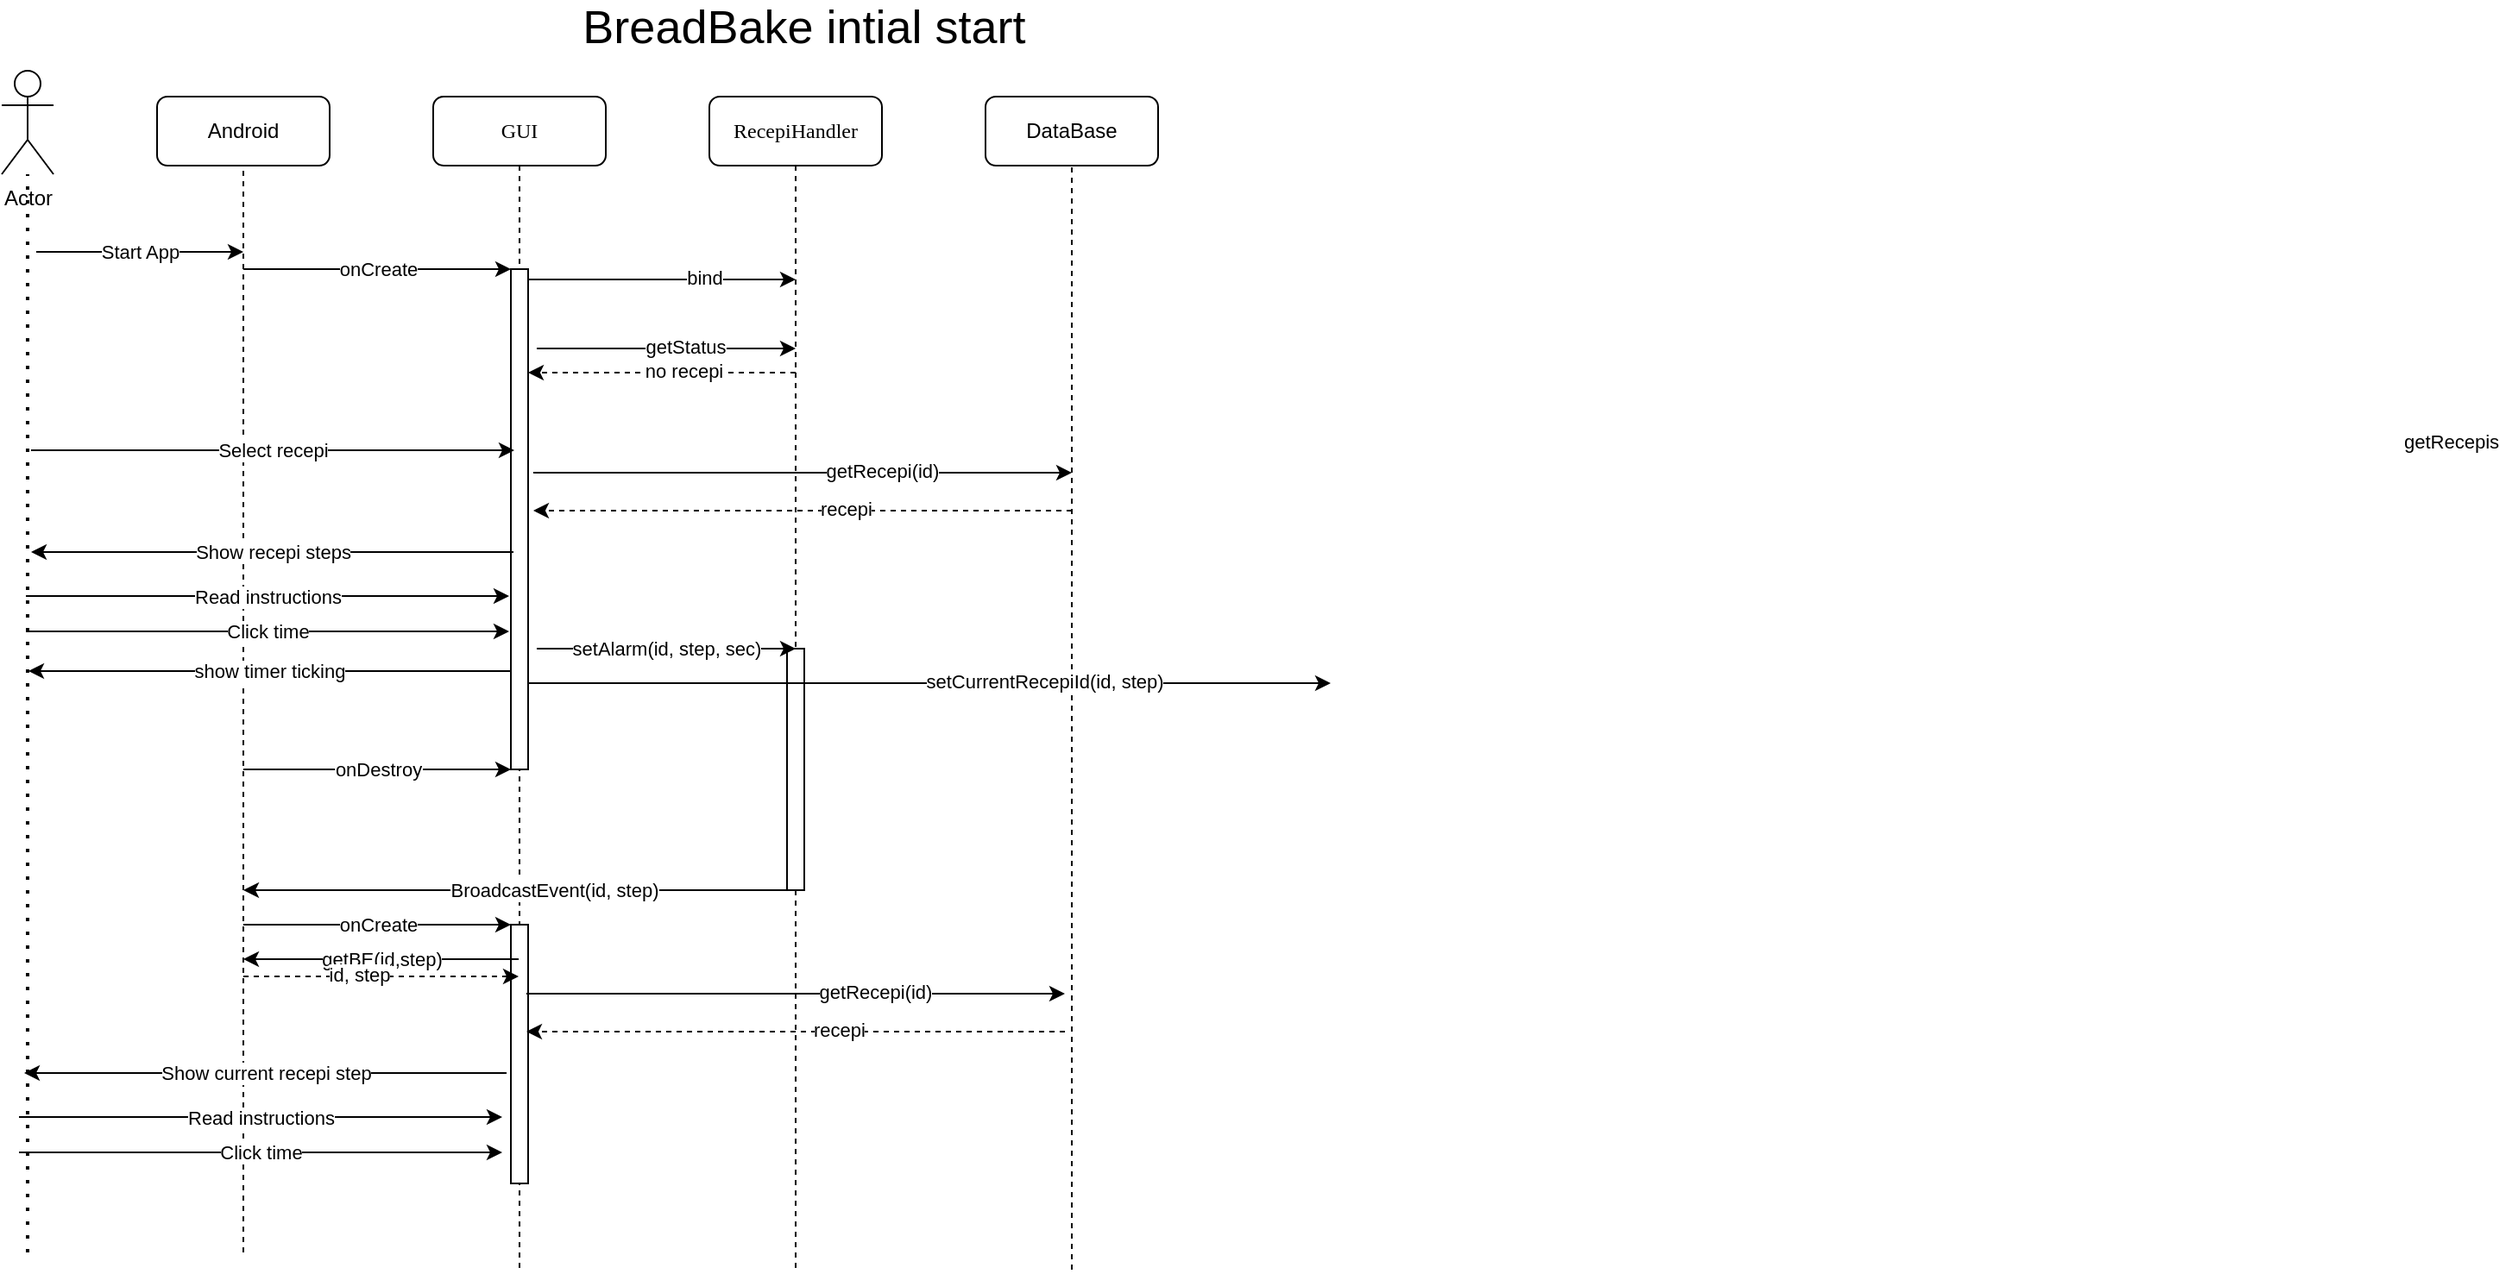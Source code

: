<mxfile version="13.7.3" type="device"><diagram name="Page-1" id="13e1069c-82ec-6db2-03f1-153e76fe0fe0"><mxGraphModel dx="922" dy="713" grid="1" gridSize="10" guides="1" tooltips="1" connect="1" arrows="1" fold="1" page="1" pageScale="1" pageWidth="1169" pageHeight="827" background="#ffffff" math="0" shadow="0"><root><mxCell id="0"/><mxCell id="1" parent="0"/><mxCell id="7baba1c4bc27f4b0-2" value="RecepiHandler" style="shape=umlLifeline;perimeter=lifelinePerimeter;whiteSpace=wrap;html=1;container=1;collapsible=0;recursiveResize=0;outlineConnect=0;rounded=1;shadow=0;comic=0;labelBackgroundColor=none;strokeWidth=1;fontFamily=Verdana;fontSize=12;align=center;" parent="1" vertex="1"><mxGeometry x="440" y="80" width="100" height="680" as="geometry"/></mxCell><mxCell id="XLxpQrC9Tn5_D9pjepuu-20" value="" style="html=1;points=[];perimeter=orthogonalPerimeter;rounded=0;shadow=0;comic=0;labelBackgroundColor=none;strokeWidth=1;fontFamily=Verdana;fontSize=12;align=center;" parent="7baba1c4bc27f4b0-2" vertex="1"><mxGeometry x="45" y="320" width="10" height="140" as="geometry"/></mxCell><mxCell id="7baba1c4bc27f4b0-8" value="GUI" style="shape=umlLifeline;perimeter=lifelinePerimeter;whiteSpace=wrap;html=1;container=1;collapsible=0;recursiveResize=0;outlineConnect=0;rounded=1;shadow=0;comic=0;labelBackgroundColor=none;strokeWidth=1;fontFamily=Verdana;fontSize=12;align=center;" parent="1" vertex="1"><mxGeometry x="280" y="80" width="100" height="680" as="geometry"/></mxCell><mxCell id="7baba1c4bc27f4b0-9" value="" style="html=1;points=[];perimeter=orthogonalPerimeter;rounded=0;shadow=0;comic=0;labelBackgroundColor=none;strokeWidth=1;fontFamily=Verdana;fontSize=12;align=center;" parent="7baba1c4bc27f4b0-8" vertex="1"><mxGeometry x="45" y="100" width="10" height="290" as="geometry"/></mxCell><mxCell id="N0frrICuxwoI7c-cX89E-6" value="" style="endArrow=classic;html=1;" edge="1" parent="7baba1c4bc27f4b0-8"><mxGeometry width="50" height="50" relative="1" as="geometry"><mxPoint x="210" y="460" as="sourcePoint"/><mxPoint x="-110" y="460" as="targetPoint"/><Array as="points"><mxPoint x="170" y="460"/><mxPoint x="150" y="460"/><mxPoint x="140" y="460"/><mxPoint x="10" y="460"/></Array></mxGeometry></mxCell><mxCell id="N0frrICuxwoI7c-cX89E-7" value="BroadcastEvent(id, step)" style="edgeLabel;html=1;align=center;verticalAlign=middle;resizable=0;points=[];" vertex="1" connectable="0" parent="N0frrICuxwoI7c-cX89E-6"><mxGeometry x="-0.494" y="2" relative="1" as="geometry"><mxPoint x="-59" y="-2" as="offset"/></mxGeometry></mxCell><mxCell id="XLxpQrC9Tn5_D9pjepuu-1" value="Actor" style="shape=umlActor;verticalLabelPosition=bottom;verticalAlign=top;html=1;outlineConnect=0;" parent="1" vertex="1"><mxGeometry x="30" y="65" width="30" height="60" as="geometry"/></mxCell><mxCell id="XLxpQrC9Tn5_D9pjepuu-2" value="" style="endArrow=none;dashed=1;html=1;dashPattern=1 3;strokeWidth=2;" parent="1" target="XLxpQrC9Tn5_D9pjepuu-1" edge="1"><mxGeometry width="50" height="50" relative="1" as="geometry"><mxPoint x="45" y="750" as="sourcePoint"/><mxPoint x="90" y="320" as="targetPoint"/></mxGeometry></mxCell><mxCell id="XLxpQrC9Tn5_D9pjepuu-3" value="Android" style="rounded=1;whiteSpace=wrap;html=1;" parent="1" vertex="1"><mxGeometry x="120" y="80" width="100" height="40" as="geometry"/></mxCell><mxCell id="XLxpQrC9Tn5_D9pjepuu-4" value="" style="endArrow=none;dashed=1;html=1;entryX=0.5;entryY=1;entryDx=0;entryDy=0;" parent="1" target="XLxpQrC9Tn5_D9pjepuu-3" edge="1"><mxGeometry width="50" height="50" relative="1" as="geometry"><mxPoint x="170" y="750" as="sourcePoint"/><mxPoint x="570" y="260" as="targetPoint"/></mxGeometry></mxCell><mxCell id="XLxpQrC9Tn5_D9pjepuu-5" value="Start App" style="endArrow=classic;html=1;" parent="1" edge="1"><mxGeometry width="50" height="50" relative="1" as="geometry"><mxPoint x="50" y="170" as="sourcePoint"/><mxPoint x="170" y="170" as="targetPoint"/></mxGeometry></mxCell><mxCell id="XLxpQrC9Tn5_D9pjepuu-6" value="onCreate" style="endArrow=classic;html=1;entryX=0;entryY=0;entryDx=0;entryDy=0;entryPerimeter=0;" parent="1" target="7baba1c4bc27f4b0-9" edge="1"><mxGeometry width="50" height="50" relative="1" as="geometry"><mxPoint x="170" y="180" as="sourcePoint"/><mxPoint x="320" y="182" as="targetPoint"/></mxGeometry></mxCell><mxCell id="XLxpQrC9Tn5_D9pjepuu-8" value="BreadBake intial start" style="text;html=1;strokeColor=none;fillColor=none;align=center;verticalAlign=middle;whiteSpace=wrap;rounded=0;fontSize=27;" parent="1" vertex="1"><mxGeometry x="350" y="30" width="290" height="20" as="geometry"/></mxCell><mxCell id="XLxpQrC9Tn5_D9pjepuu-9" value="DataBase" style="rounded=1;whiteSpace=wrap;html=1;" parent="1" vertex="1"><mxGeometry x="600" y="80" width="100" height="40" as="geometry"/></mxCell><mxCell id="XLxpQrC9Tn5_D9pjepuu-11" value="" style="endArrow=classic;html=1;fontSize=27;" parent="1" edge="1"><mxGeometry width="50" height="50" relative="1" as="geometry"><mxPoint x="340" y="226" as="sourcePoint"/><mxPoint x="490" y="226" as="targetPoint"/><Array as="points"><mxPoint x="450.5" y="226"/></Array></mxGeometry></mxCell><mxCell id="XLxpQrC9Tn5_D9pjepuu-12" value="getRecepis" style="edgeLabel;html=1;align=center;verticalAlign=middle;resizable=0;points=[];fontSize=11;" parent="XLxpQrC9Tn5_D9pjepuu-11" vertex="1" connectable="0"><mxGeometry x="0.271" y="-2" relative="1" as="geometry"><mxPoint x="1013" y="52" as="offset"/></mxGeometry></mxCell><mxCell id="N0frrICuxwoI7c-cX89E-23" value="getStatus" style="edgeLabel;html=1;align=center;verticalAlign=middle;resizable=0;points=[];" vertex="1" connectable="0" parent="XLxpQrC9Tn5_D9pjepuu-11"><mxGeometry x="0.14" y="1" relative="1" as="geometry"><mxPoint as="offset"/></mxGeometry></mxCell><mxCell id="XLxpQrC9Tn5_D9pjepuu-14" value="" style="endArrow=none;dashed=1;html=1;fontSize=27;entryX=0.5;entryY=1;entryDx=0;entryDy=0;" parent="1" target="XLxpQrC9Tn5_D9pjepuu-9" edge="1"><mxGeometry width="50" height="50" relative="1" as="geometry"><mxPoint x="650" y="760" as="sourcePoint"/><mxPoint x="650" y="254" as="targetPoint"/></mxGeometry></mxCell><mxCell id="XLxpQrC9Tn5_D9pjepuu-16" value="" style="endArrow=classic;html=1;fontSize=11;dashed=1;" parent="1" edge="1"><mxGeometry width="50" height="50" relative="1" as="geometry"><mxPoint x="490" y="240" as="sourcePoint"/><mxPoint x="335" y="240" as="targetPoint"/></mxGeometry></mxCell><mxCell id="XLxpQrC9Tn5_D9pjepuu-17" value="no recepi" style="edgeLabel;html=1;align=center;verticalAlign=middle;resizable=0;points=[];fontSize=11;" parent="XLxpQrC9Tn5_D9pjepuu-16" vertex="1" connectable="0"><mxGeometry x="-0.161" relative="1" as="geometry"><mxPoint y="-1" as="offset"/></mxGeometry></mxCell><mxCell id="XLxpQrC9Tn5_D9pjepuu-18" value="Select recepi" style="endArrow=classic;html=1;" parent="1" edge="1"><mxGeometry width="50" height="50" relative="1" as="geometry"><mxPoint x="47" y="285" as="sourcePoint"/><mxPoint x="327" y="285" as="targetPoint"/></mxGeometry></mxCell><mxCell id="XLxpQrC9Tn5_D9pjepuu-24" value="Show recepi steps" style="endArrow=classic;html=1;" parent="1" edge="1"><mxGeometry width="50" height="50" relative="1" as="geometry"><mxPoint x="326.5" y="344" as="sourcePoint"/><mxPoint x="47" y="344" as="targetPoint"/></mxGeometry></mxCell><mxCell id="XLxpQrC9Tn5_D9pjepuu-25" value="Click time" style="endArrow=classic;html=1;" parent="1" edge="1"><mxGeometry width="50" height="50" relative="1" as="geometry"><mxPoint x="44" y="390" as="sourcePoint"/><mxPoint x="324" y="390" as="targetPoint"/></mxGeometry></mxCell><mxCell id="XLxpQrC9Tn5_D9pjepuu-30" value="" style="endArrow=classic;html=1;fontSize=27;" parent="1" edge="1"><mxGeometry width="50" height="50" relative="1" as="geometry"><mxPoint x="335" y="186" as="sourcePoint"/><mxPoint x="490" y="186" as="targetPoint"/><Array as="points"/></mxGeometry></mxCell><mxCell id="XLxpQrC9Tn5_D9pjepuu-31" value="bind" style="edgeLabel;html=1;align=center;verticalAlign=middle;resizable=0;points=[];fontSize=11;" parent="XLxpQrC9Tn5_D9pjepuu-30" vertex="1" connectable="0"><mxGeometry x="0.271" y="-2" relative="1" as="geometry"><mxPoint x="3" y="-3" as="offset"/></mxGeometry></mxCell><mxCell id="XLxpQrC9Tn5_D9pjepuu-34" value="" style="endArrow=classic;html=1;fontSize=27;" parent="1" edge="1"><mxGeometry width="50" height="50" relative="1" as="geometry"><mxPoint x="335" y="420" as="sourcePoint"/><mxPoint x="800" y="420" as="targetPoint"/><Array as="points"><mxPoint x="445.5" y="420"/></Array></mxGeometry></mxCell><mxCell id="XLxpQrC9Tn5_D9pjepuu-35" value="setCurrentRecepiId(id, step)" style="edgeLabel;html=1;align=center;verticalAlign=middle;resizable=0;points=[];fontSize=11;" parent="XLxpQrC9Tn5_D9pjepuu-34" vertex="1" connectable="0"><mxGeometry x="0.271" y="-2" relative="1" as="geometry"><mxPoint x="3" y="-3" as="offset"/></mxGeometry></mxCell><mxCell id="IC3mxz--GxrtL-ZEEi6N-1" value="" style="endArrow=classic;html=1;fontSize=27;" parent="1" edge="1"><mxGeometry width="50" height="50" relative="1" as="geometry"><mxPoint x="338" y="298" as="sourcePoint"/><mxPoint x="650" y="298" as="targetPoint"/><Array as="points"><mxPoint x="448.5" y="298"/></Array></mxGeometry></mxCell><mxCell id="IC3mxz--GxrtL-ZEEi6N-2" value="getRecepi(id)" style="edgeLabel;html=1;align=center;verticalAlign=middle;resizable=0;points=[];fontSize=11;" parent="IC3mxz--GxrtL-ZEEi6N-1" vertex="1" connectable="0"><mxGeometry x="0.271" y="-2" relative="1" as="geometry"><mxPoint x="3" y="-3" as="offset"/></mxGeometry></mxCell><mxCell id="IC3mxz--GxrtL-ZEEi6N-3" value="" style="endArrow=classic;html=1;fontSize=11;dashed=1;" parent="1" edge="1"><mxGeometry width="50" height="50" relative="1" as="geometry"><mxPoint x="650" y="320" as="sourcePoint"/><mxPoint x="338" y="320" as="targetPoint"/></mxGeometry></mxCell><mxCell id="IC3mxz--GxrtL-ZEEi6N-4" value="recepi" style="edgeLabel;html=1;align=center;verticalAlign=middle;resizable=0;points=[];fontSize=11;" parent="IC3mxz--GxrtL-ZEEi6N-3" vertex="1" connectable="0"><mxGeometry x="-0.161" relative="1" as="geometry"><mxPoint y="-1" as="offset"/></mxGeometry></mxCell><mxCell id="N0frrICuxwoI7c-cX89E-1" value="Read instructions" style="endArrow=classic;html=1;" edge="1" parent="1"><mxGeometry width="50" height="50" relative="1" as="geometry"><mxPoint x="44" y="369.5" as="sourcePoint"/><mxPoint x="324" y="369.5" as="targetPoint"/></mxGeometry></mxCell><mxCell id="N0frrICuxwoI7c-cX89E-2" value="setAlarm(id, step, sec)" style="endArrow=classic;html=1;" edge="1" parent="1"><mxGeometry width="50" height="50" relative="1" as="geometry"><mxPoint x="340" y="400" as="sourcePoint"/><mxPoint x="490" y="400" as="targetPoint"/></mxGeometry></mxCell><mxCell id="N0frrICuxwoI7c-cX89E-3" value="onDestroy" style="endArrow=classic;html=1;entryX=0;entryY=0;entryDx=0;entryDy=0;entryPerimeter=0;" edge="1" parent="1"><mxGeometry width="50" height="50" relative="1" as="geometry"><mxPoint x="170" y="470" as="sourcePoint"/><mxPoint x="325" y="470" as="targetPoint"/></mxGeometry></mxCell><mxCell id="N0frrICuxwoI7c-cX89E-8" value="onCreate" style="endArrow=classic;html=1;entryX=0;entryY=0;entryDx=0;entryDy=0;entryPerimeter=0;" edge="1" parent="1"><mxGeometry width="50" height="50" relative="1" as="geometry"><mxPoint x="170" y="560" as="sourcePoint"/><mxPoint x="325" y="560" as="targetPoint"/></mxGeometry></mxCell><mxCell id="N0frrICuxwoI7c-cX89E-9" value="" style="html=1;points=[];perimeter=orthogonalPerimeter;rounded=0;shadow=0;comic=0;labelBackgroundColor=none;strokeWidth=1;fontFamily=Verdana;fontSize=12;align=center;" vertex="1" parent="1"><mxGeometry x="325" y="560" width="10" height="150" as="geometry"/></mxCell><mxCell id="N0frrICuxwoI7c-cX89E-12" value="getBE(id,step)" style="endArrow=classic;html=1;" edge="1" parent="1" source="7baba1c4bc27f4b0-8"><mxGeometry width="50" height="50" relative="1" as="geometry"><mxPoint x="310" y="580" as="sourcePoint"/><mxPoint x="170" y="580" as="targetPoint"/></mxGeometry></mxCell><mxCell id="N0frrICuxwoI7c-cX89E-13" value="" style="endArrow=classic;html=1;fontSize=11;dashed=1;" edge="1" parent="1" target="7baba1c4bc27f4b0-8"><mxGeometry width="50" height="50" relative="1" as="geometry"><mxPoint x="170" y="590" as="sourcePoint"/><mxPoint x="320" y="590" as="targetPoint"/></mxGeometry></mxCell><mxCell id="N0frrICuxwoI7c-cX89E-14" value="id, step" style="edgeLabel;html=1;align=center;verticalAlign=middle;resizable=0;points=[];fontSize=11;" vertex="1" connectable="0" parent="N0frrICuxwoI7c-cX89E-13"><mxGeometry x="-0.161" relative="1" as="geometry"><mxPoint y="-1" as="offset"/></mxGeometry></mxCell><mxCell id="N0frrICuxwoI7c-cX89E-15" value="Show current recepi step" style="endArrow=classic;html=1;" edge="1" parent="1"><mxGeometry width="50" height="50" relative="1" as="geometry"><mxPoint x="322.5" y="646" as="sourcePoint"/><mxPoint x="43" y="646" as="targetPoint"/></mxGeometry></mxCell><mxCell id="N0frrICuxwoI7c-cX89E-16" value="Click time" style="endArrow=classic;html=1;" edge="1" parent="1"><mxGeometry width="50" height="50" relative="1" as="geometry"><mxPoint x="40.0" y="692" as="sourcePoint"/><mxPoint x="320" y="692" as="targetPoint"/></mxGeometry></mxCell><mxCell id="N0frrICuxwoI7c-cX89E-17" value="" style="endArrow=classic;html=1;fontSize=27;" edge="1" parent="1"><mxGeometry width="50" height="50" relative="1" as="geometry"><mxPoint x="334" y="600.0" as="sourcePoint"/><mxPoint x="646" y="600.0" as="targetPoint"/><Array as="points"><mxPoint x="444.5" y="600"/></Array></mxGeometry></mxCell><mxCell id="N0frrICuxwoI7c-cX89E-18" value="getRecepi(id)" style="edgeLabel;html=1;align=center;verticalAlign=middle;resizable=0;points=[];fontSize=11;" vertex="1" connectable="0" parent="N0frrICuxwoI7c-cX89E-17"><mxGeometry x="0.271" y="-2" relative="1" as="geometry"><mxPoint x="3" y="-3" as="offset"/></mxGeometry></mxCell><mxCell id="N0frrICuxwoI7c-cX89E-19" value="" style="endArrow=classic;html=1;fontSize=11;dashed=1;" edge="1" parent="1"><mxGeometry width="50" height="50" relative="1" as="geometry"><mxPoint x="646" y="622" as="sourcePoint"/><mxPoint x="334" y="622" as="targetPoint"/></mxGeometry></mxCell><mxCell id="N0frrICuxwoI7c-cX89E-20" value="recepi" style="edgeLabel;html=1;align=center;verticalAlign=middle;resizable=0;points=[];fontSize=11;" vertex="1" connectable="0" parent="N0frrICuxwoI7c-cX89E-19"><mxGeometry x="-0.161" relative="1" as="geometry"><mxPoint y="-1" as="offset"/></mxGeometry></mxCell><mxCell id="N0frrICuxwoI7c-cX89E-21" value="Read instructions" style="endArrow=classic;html=1;" edge="1" parent="1"><mxGeometry width="50" height="50" relative="1" as="geometry"><mxPoint x="40.0" y="671.5" as="sourcePoint"/><mxPoint x="320" y="671.5" as="targetPoint"/></mxGeometry></mxCell><mxCell id="N0frrICuxwoI7c-cX89E-22" value="show timer ticking" style="endArrow=classic;html=1;" edge="1" parent="1"><mxGeometry width="50" height="50" relative="1" as="geometry"><mxPoint x="325" y="413" as="sourcePoint"/><mxPoint x="45.5" y="413" as="targetPoint"/></mxGeometry></mxCell></root></mxGraphModel></diagram></mxfile>